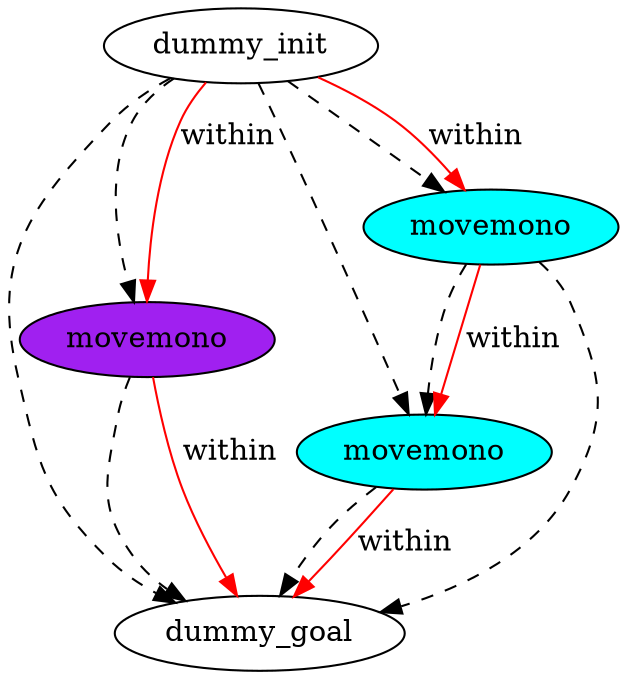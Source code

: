 digraph {
	"0d4b438a-d6e3-8a7a-4d93-c9cea8a5f970" [label=dummy_init fillcolor=white style=filled]
	"a2b8183b-99c7-fd44-18bf-5990853c381b" [label=dummy_goal fillcolor=white style=filled]
	"af7f8b1d-54ce-605b-4c09-2e882439a89f" [label=movemono fillcolor=cyan style=filled]
	"3413fdca-c6c9-dbf1-17b9-91e84e625a5b" [label=movemono fillcolor=purple style=filled]
	"9b4adf5a-7f83-e6da-5782-9d6c4dc6f6ae" [label=movemono fillcolor=cyan style=filled]
	"0d4b438a-d6e3-8a7a-4d93-c9cea8a5f970" -> "a2b8183b-99c7-fd44-18bf-5990853c381b" [color=black style=dashed]
	"0d4b438a-d6e3-8a7a-4d93-c9cea8a5f970" -> "af7f8b1d-54ce-605b-4c09-2e882439a89f" [color=black style=dashed]
	"9b4adf5a-7f83-e6da-5782-9d6c4dc6f6ae" -> "a2b8183b-99c7-fd44-18bf-5990853c381b" [color=black style=dashed]
	"0d4b438a-d6e3-8a7a-4d93-c9cea8a5f970" -> "9b4adf5a-7f83-e6da-5782-9d6c4dc6f6ae" [color=black style=dashed]
	"af7f8b1d-54ce-605b-4c09-2e882439a89f" -> "a2b8183b-99c7-fd44-18bf-5990853c381b" [color=black style=dashed]
	"9b4adf5a-7f83-e6da-5782-9d6c4dc6f6ae" -> "af7f8b1d-54ce-605b-4c09-2e882439a89f" [color=black style=dashed]
	"0d4b438a-d6e3-8a7a-4d93-c9cea8a5f970" -> "3413fdca-c6c9-dbf1-17b9-91e84e625a5b" [color=black style=dashed]
	"3413fdca-c6c9-dbf1-17b9-91e84e625a5b" -> "a2b8183b-99c7-fd44-18bf-5990853c381b" [color=black style=dashed]
	"0d4b438a-d6e3-8a7a-4d93-c9cea8a5f970" -> "3413fdca-c6c9-dbf1-17b9-91e84e625a5b" [label=within color=red]
	"0d4b438a-d6e3-8a7a-4d93-c9cea8a5f970" -> "9b4adf5a-7f83-e6da-5782-9d6c4dc6f6ae" [label=within color=red]
	"af7f8b1d-54ce-605b-4c09-2e882439a89f" -> "a2b8183b-99c7-fd44-18bf-5990853c381b" [label=within color=red]
	"9b4adf5a-7f83-e6da-5782-9d6c4dc6f6ae" -> "af7f8b1d-54ce-605b-4c09-2e882439a89f" [label=within color=red]
	"3413fdca-c6c9-dbf1-17b9-91e84e625a5b" -> "a2b8183b-99c7-fd44-18bf-5990853c381b" [label=within color=red]
}
